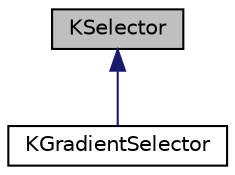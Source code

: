 digraph "KSelector"
{
  edge [fontname="Helvetica",fontsize="10",labelfontname="Helvetica",labelfontsize="10"];
  node [fontname="Helvetica",fontsize="10",shape=record];
  Node0 [label="KSelector",height=0.2,width=0.4,color="black", fillcolor="grey75", style="filled", fontcolor="black"];
  Node0 -> Node1 [dir="back",color="midnightblue",fontsize="10",style="solid",fontname="Helvetica"];
  Node1 [label="KGradientSelector",height=0.2,width=0.4,color="black", fillcolor="white", style="filled",URL="$classKGradientSelector.html",tooltip="The KGradientSelector widget allows the user to choose from a one-dimensional range of colors which i..."];
}
